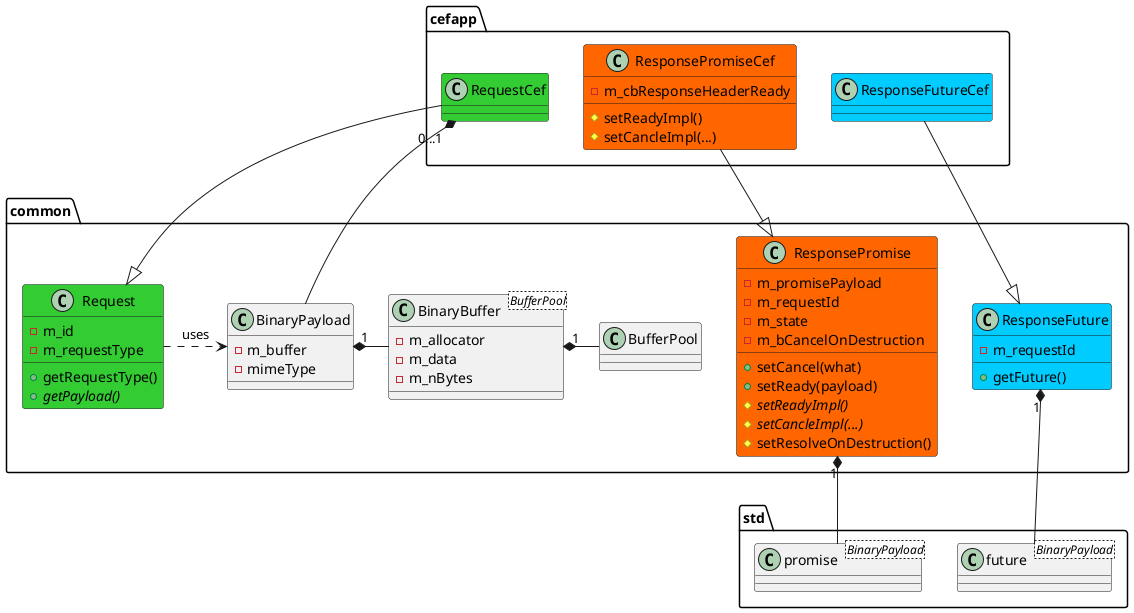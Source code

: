 
@startuml
set namespaceSeparator ::
skinparam shadowing false

namespace common {
    class BinaryBuffer<BufferPool> {
        - m_allocator
        - m_data
        - m_nBytes
    }
    class BinaryPayload {
        - m_buffer
        - mimeType
    }

    class BufferPool
    class Request #33cc33 {
        + getRequestType()
        + getPayload() {abstract}
        - m_id
        - m_requestType
    }
    class ResponsePromise #ff6600 {
        + setCancel(what)
        + setReady(payload)
        # setReadyImpl() {abstract}
        # setCancleImpl(...) {abstract}
        # setResolveOnDestruction()
        - m_promisePayload
        - m_requestId
        - m_state
        - m_bCancelOnDestruction
    }
    class ResponseFuture #00ccff {
        + getFuture()
        - m_requestId
    }
}

namespace cefapp {
    class RequestCef #33cc33
    class ResponsePromiseCef #ff6600 {
        # setReadyImpl()
        # setCancleImpl(...)
        - m_cbResponseHeaderReady
    }
    class ResponseFutureCef #00ccff
}

namespace std {
    class promise<BinaryPayload>
    class future<BinaryPayload>
}

cefapp::RequestCef --|> common::Request
cefapp::ResponsePromiseCef --|> common::ResponsePromise
common::ResponsePromise "1" *-- std::promise
cefapp::ResponseFutureCef --|> common::ResponseFuture
common::ResponseFuture "1" *-- std::future

common::Request .right.> common::BinaryPayload : uses
cefapp::RequestCef "0...1" *--  common::BinaryPayload
common::BinaryPayload "1" *-right- common::BinaryBuffer
common::BinaryBuffer "1" *-right- common::BufferPool
@enduml